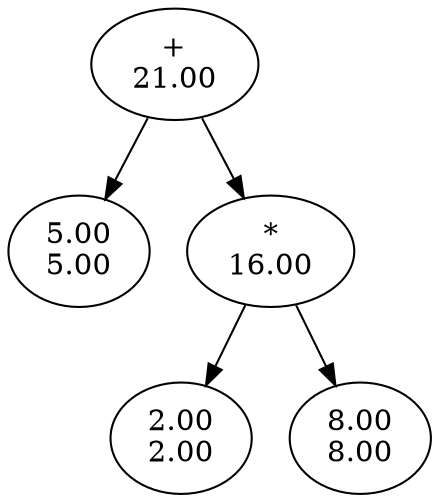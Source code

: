 digraph grafo {
  88167088652544 [ label="+\n21.00" ];
  88167088652544 -> 88167088652352;
  88167088652352 [ label="5.00\n5.00" ];
  88167088652544 -> 88167088652496;
  88167088652496 [ label="*\n16.00" ];
  88167088652496 -> 88167088652400;
  88167088652400 [ label="2.00\n2.00" ];
  88167088652496 -> 88167088652448;
  88167088652448 [ label="8.00\n8.00" ];
}

